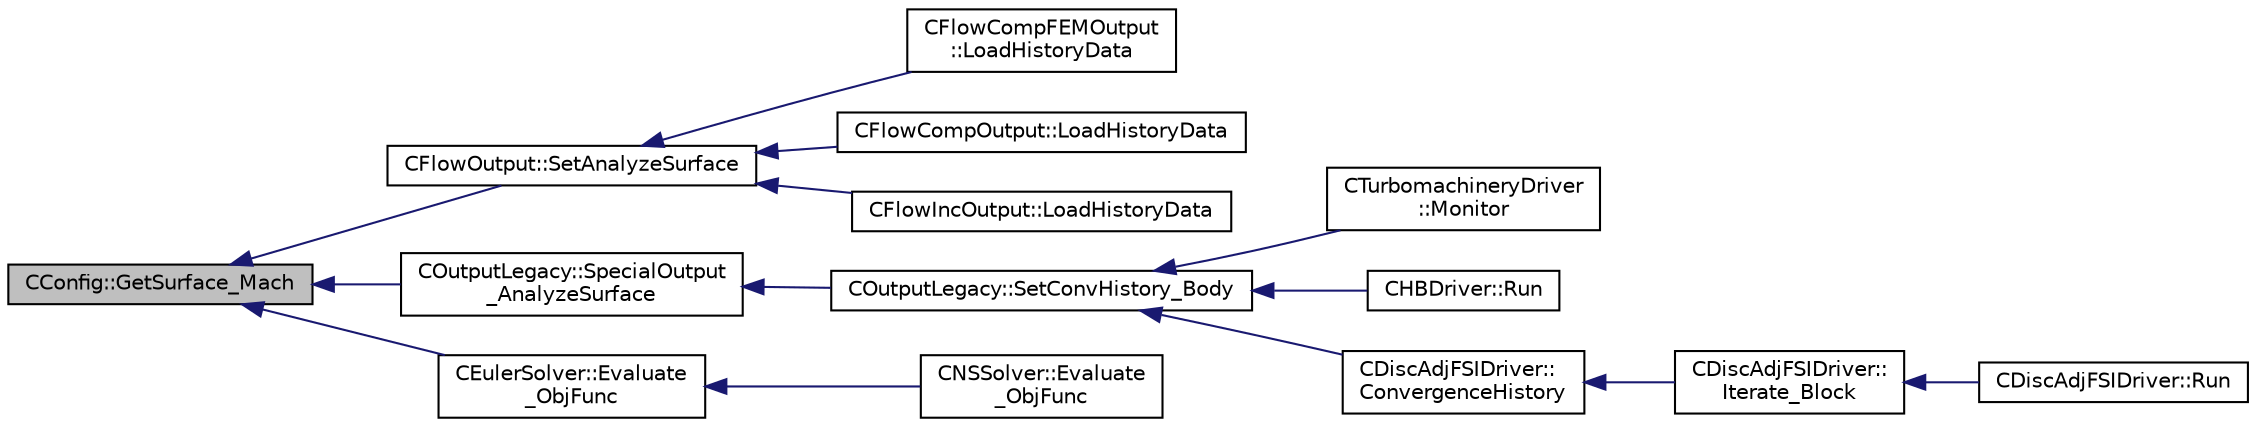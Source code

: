 digraph "CConfig::GetSurface_Mach"
{
  edge [fontname="Helvetica",fontsize="10",labelfontname="Helvetica",labelfontsize="10"];
  node [fontname="Helvetica",fontsize="10",shape=record];
  rankdir="LR";
  Node11768 [label="CConfig::GetSurface_Mach",height=0.2,width=0.4,color="black", fillcolor="grey75", style="filled", fontcolor="black"];
  Node11768 -> Node11769 [dir="back",color="midnightblue",fontsize="10",style="solid",fontname="Helvetica"];
  Node11769 [label="CFlowOutput::SetAnalyzeSurface",height=0.2,width=0.4,color="black", fillcolor="white", style="filled",URL="$class_c_flow_output.html#a3fce259b2fe0a624a311ef889f9ab36c",tooltip="Set flow surface output field values. "];
  Node11769 -> Node11770 [dir="back",color="midnightblue",fontsize="10",style="solid",fontname="Helvetica"];
  Node11770 [label="CFlowCompFEMOutput\l::LoadHistoryData",height=0.2,width=0.4,color="black", fillcolor="white", style="filled",URL="$class_c_flow_comp_f_e_m_output.html#a0a4561b8ab0dffd1052f884062fd9710",tooltip="Load the history output field values. "];
  Node11769 -> Node11771 [dir="back",color="midnightblue",fontsize="10",style="solid",fontname="Helvetica"];
  Node11771 [label="CFlowCompOutput::LoadHistoryData",height=0.2,width=0.4,color="black", fillcolor="white", style="filled",URL="$class_c_flow_comp_output.html#a393cb19a691990ee6e88f844eccc79ed",tooltip="Load the history output field values. "];
  Node11769 -> Node11772 [dir="back",color="midnightblue",fontsize="10",style="solid",fontname="Helvetica"];
  Node11772 [label="CFlowIncOutput::LoadHistoryData",height=0.2,width=0.4,color="black", fillcolor="white", style="filled",URL="$class_c_flow_inc_output.html#a466112efa2e3a89cdd2456701a0480b5",tooltip="Load the history output field values. "];
  Node11768 -> Node11773 [dir="back",color="midnightblue",fontsize="10",style="solid",fontname="Helvetica"];
  Node11773 [label="COutputLegacy::SpecialOutput\l_AnalyzeSurface",height=0.2,width=0.4,color="black", fillcolor="white", style="filled",URL="$class_c_output_legacy.html#ae5bab3f07ff9b9d1434626add0d4d332",tooltip="Writes one dimensional output. "];
  Node11773 -> Node11774 [dir="back",color="midnightblue",fontsize="10",style="solid",fontname="Helvetica"];
  Node11774 [label="COutputLegacy::SetConvHistory_Body",height=0.2,width=0.4,color="black", fillcolor="white", style="filled",URL="$class_c_output_legacy.html#a217cc0d778a3828499189a9debee47c6",tooltip="Write the history file and the convergence on the screen for serial computations. ..."];
  Node11774 -> Node11775 [dir="back",color="midnightblue",fontsize="10",style="solid",fontname="Helvetica"];
  Node11775 [label="CTurbomachineryDriver\l::Monitor",height=0.2,width=0.4,color="black", fillcolor="white", style="filled",URL="$class_c_turbomachinery_driver.html#a41d7b50bbacef68eb5436293ebb2da4f",tooltip="Monitor the computation. "];
  Node11774 -> Node11776 [dir="back",color="midnightblue",fontsize="10",style="solid",fontname="Helvetica"];
  Node11776 [label="CHBDriver::Run",height=0.2,width=0.4,color="black", fillcolor="white", style="filled",URL="$class_c_h_b_driver.html#a98c0448a8e0404845ee54e25b62eaea9",tooltip="Run a single iteration of a Harmonic Balance problem. "];
  Node11774 -> Node11777 [dir="back",color="midnightblue",fontsize="10",style="solid",fontname="Helvetica"];
  Node11777 [label="CDiscAdjFSIDriver::\lConvergenceHistory",height=0.2,width=0.4,color="black", fillcolor="white", style="filled",URL="$class_c_disc_adj_f_s_i_driver.html#a139dfa2442613879f2b15f28a09c2bd5",tooltip="Output the convergence history. "];
  Node11777 -> Node11778 [dir="back",color="midnightblue",fontsize="10",style="solid",fontname="Helvetica"];
  Node11778 [label="CDiscAdjFSIDriver::\lIterate_Block",height=0.2,width=0.4,color="black", fillcolor="white", style="filled",URL="$class_c_disc_adj_f_s_i_driver.html#a84949f139fa795b7d34d6ff77e82eb5c",tooltip="Iterate a certain block for adjoint FSI - may be the whole set of variables or independent and subite..."];
  Node11778 -> Node11779 [dir="back",color="midnightblue",fontsize="10",style="solid",fontname="Helvetica"];
  Node11779 [label="CDiscAdjFSIDriver::Run",height=0.2,width=0.4,color="black", fillcolor="white", style="filled",URL="$class_c_disc_adj_f_s_i_driver.html#a2e965d6e9c4dcfc296077cae225cab21",tooltip="Run a Discrete Adjoint iteration for the FSI problem. "];
  Node11768 -> Node11780 [dir="back",color="midnightblue",fontsize="10",style="solid",fontname="Helvetica"];
  Node11780 [label="CEulerSolver::Evaluate\l_ObjFunc",height=0.2,width=0.4,color="black", fillcolor="white", style="filled",URL="$class_c_euler_solver.html#a08e74ee3f041c5fbe83200b2bbc56c64",tooltip="Compute weighted-sum \"combo\" objective output. "];
  Node11780 -> Node11781 [dir="back",color="midnightblue",fontsize="10",style="solid",fontname="Helvetica"];
  Node11781 [label="CNSSolver::Evaluate\l_ObjFunc",height=0.2,width=0.4,color="black", fillcolor="white", style="filled",URL="$class_c_n_s_solver.html#a81c4befad9303937288e9a7394a9eeb6",tooltip="Compute weighted-sum \"combo\" objective output. "];
}
